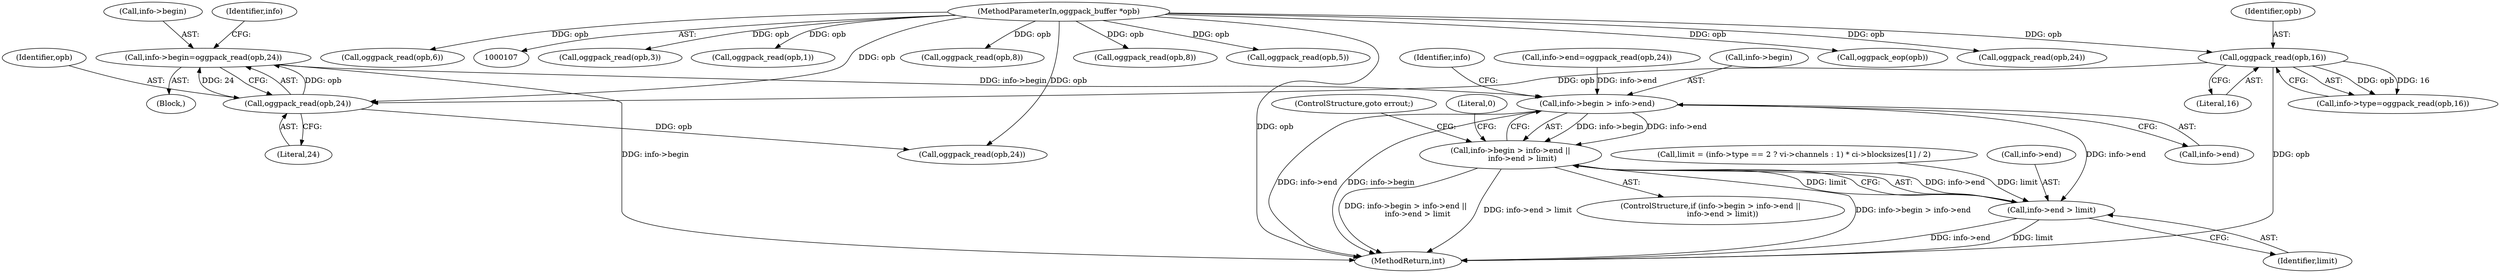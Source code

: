 digraph "0_Android_eeb4e45d5683f88488c083ecf142dc89bc3f0b47_9@API" {
"1000148" [label="(Call,info->begin=oggpack_read(opb,24))"];
"1000152" [label="(Call,oggpack_read(opb,24))"];
"1000132" [label="(Call,oggpack_read(opb,16))"];
"1000110" [label="(MethodParameterIn,oggpack_buffer *opb)"];
"1000379" [label="(Call,info->begin > info->end)"];
"1000378" [label="(Call,info->begin > info->end ||\n          info->end > limit)"];
"1000386" [label="(Call,info->end > limit)"];
"1000159" [label="(Call,oggpack_read(opb,24))"];
"1000110" [label="(MethodParameterIn,oggpack_buffer *opb)"];
"1000111" [label="(Block,)"];
"1000380" [label="(Call,info->begin)"];
"1000153" [label="(Identifier,opb)"];
"1000148" [label="(Call,info->begin=oggpack_read(opb,24))"];
"1000245" [label="(Call,oggpack_read(opb,3))"];
"1000249" [label="(Call,oggpack_read(opb,1))"];
"1000387" [label="(Call,info->end)"];
"1000390" [label="(Identifier,limit)"];
"1000388" [label="(Identifier,info)"];
"1000400" [label="(MethodReturn,int)"];
"1000154" [label="(Literal,24)"];
"1000149" [label="(Call,info->begin)"];
"1000379" [label="(Call,info->begin > info->end)"];
"1000377" [label="(ControlStructure,if (info->begin > info->end ||\n          info->end > limit))"];
"1000188" [label="(Call,oggpack_read(opb,8))"];
"1000157" [label="(Identifier,info)"];
"1000304" [label="(Call,oggpack_read(opb,8))"];
"1000128" [label="(Call,info->type=oggpack_read(opb,16))"];
"1000386" [label="(Call,info->end > limit)"];
"1000392" [label="(ControlStructure,goto errout;)"];
"1000255" [label="(Call,oggpack_read(opb,5))"];
"1000353" [label="(Call,oggpack_eop(opb))"];
"1000378" [label="(Call,info->begin > info->end ||\n          info->end > limit)"];
"1000167" [label="(Call,oggpack_read(opb,24))"];
"1000152" [label="(Call,oggpack_read(opb,24))"];
"1000178" [label="(Call,oggpack_read(opb,6))"];
"1000155" [label="(Call,info->end=oggpack_read(opb,24))"];
"1000394" [label="(Literal,0)"];
"1000133" [label="(Identifier,opb)"];
"1000357" [label="(Call,limit = (info->type == 2 ? vi->channels : 1) * ci->blocksizes[1] / 2)"];
"1000383" [label="(Call,info->end)"];
"1000132" [label="(Call,oggpack_read(opb,16))"];
"1000134" [label="(Literal,16)"];
"1000148" -> "1000111"  [label="AST: "];
"1000148" -> "1000152"  [label="CFG: "];
"1000149" -> "1000148"  [label="AST: "];
"1000152" -> "1000148"  [label="AST: "];
"1000157" -> "1000148"  [label="CFG: "];
"1000148" -> "1000400"  [label="DDG: info->begin"];
"1000152" -> "1000148"  [label="DDG: opb"];
"1000152" -> "1000148"  [label="DDG: 24"];
"1000148" -> "1000379"  [label="DDG: info->begin"];
"1000152" -> "1000154"  [label="CFG: "];
"1000153" -> "1000152"  [label="AST: "];
"1000154" -> "1000152"  [label="AST: "];
"1000132" -> "1000152"  [label="DDG: opb"];
"1000110" -> "1000152"  [label="DDG: opb"];
"1000152" -> "1000159"  [label="DDG: opb"];
"1000132" -> "1000128"  [label="AST: "];
"1000132" -> "1000134"  [label="CFG: "];
"1000133" -> "1000132"  [label="AST: "];
"1000134" -> "1000132"  [label="AST: "];
"1000128" -> "1000132"  [label="CFG: "];
"1000132" -> "1000400"  [label="DDG: opb"];
"1000132" -> "1000128"  [label="DDG: opb"];
"1000132" -> "1000128"  [label="DDG: 16"];
"1000110" -> "1000132"  [label="DDG: opb"];
"1000110" -> "1000107"  [label="AST: "];
"1000110" -> "1000400"  [label="DDG: opb"];
"1000110" -> "1000159"  [label="DDG: opb"];
"1000110" -> "1000167"  [label="DDG: opb"];
"1000110" -> "1000178"  [label="DDG: opb"];
"1000110" -> "1000188"  [label="DDG: opb"];
"1000110" -> "1000245"  [label="DDG: opb"];
"1000110" -> "1000249"  [label="DDG: opb"];
"1000110" -> "1000255"  [label="DDG: opb"];
"1000110" -> "1000304"  [label="DDG: opb"];
"1000110" -> "1000353"  [label="DDG: opb"];
"1000379" -> "1000378"  [label="AST: "];
"1000379" -> "1000383"  [label="CFG: "];
"1000380" -> "1000379"  [label="AST: "];
"1000383" -> "1000379"  [label="AST: "];
"1000388" -> "1000379"  [label="CFG: "];
"1000378" -> "1000379"  [label="CFG: "];
"1000379" -> "1000400"  [label="DDG: info->end"];
"1000379" -> "1000400"  [label="DDG: info->begin"];
"1000379" -> "1000378"  [label="DDG: info->begin"];
"1000379" -> "1000378"  [label="DDG: info->end"];
"1000155" -> "1000379"  [label="DDG: info->end"];
"1000379" -> "1000386"  [label="DDG: info->end"];
"1000378" -> "1000377"  [label="AST: "];
"1000378" -> "1000386"  [label="CFG: "];
"1000386" -> "1000378"  [label="AST: "];
"1000392" -> "1000378"  [label="CFG: "];
"1000394" -> "1000378"  [label="CFG: "];
"1000378" -> "1000400"  [label="DDG: info->begin > info->end"];
"1000378" -> "1000400"  [label="DDG: info->begin > info->end ||\n          info->end > limit"];
"1000378" -> "1000400"  [label="DDG: info->end > limit"];
"1000386" -> "1000378"  [label="DDG: info->end"];
"1000386" -> "1000378"  [label="DDG: limit"];
"1000386" -> "1000390"  [label="CFG: "];
"1000387" -> "1000386"  [label="AST: "];
"1000390" -> "1000386"  [label="AST: "];
"1000386" -> "1000400"  [label="DDG: info->end"];
"1000386" -> "1000400"  [label="DDG: limit"];
"1000357" -> "1000386"  [label="DDG: limit"];
}
